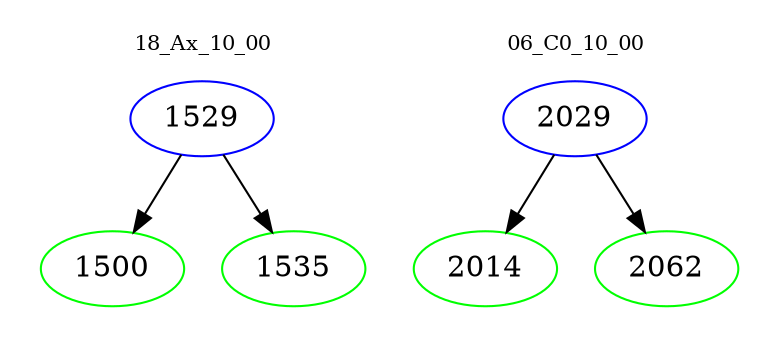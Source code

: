 digraph{
subgraph cluster_0 {
color = white
label = "18_Ax_10_00";
fontsize=10;
T0_1529 [label="1529", color="blue"]
T0_1529 -> T0_1500 [color="black"]
T0_1500 [label="1500", color="green"]
T0_1529 -> T0_1535 [color="black"]
T0_1535 [label="1535", color="green"]
}
subgraph cluster_1 {
color = white
label = "06_C0_10_00";
fontsize=10;
T1_2029 [label="2029", color="blue"]
T1_2029 -> T1_2014 [color="black"]
T1_2014 [label="2014", color="green"]
T1_2029 -> T1_2062 [color="black"]
T1_2062 [label="2062", color="green"]
}
}

